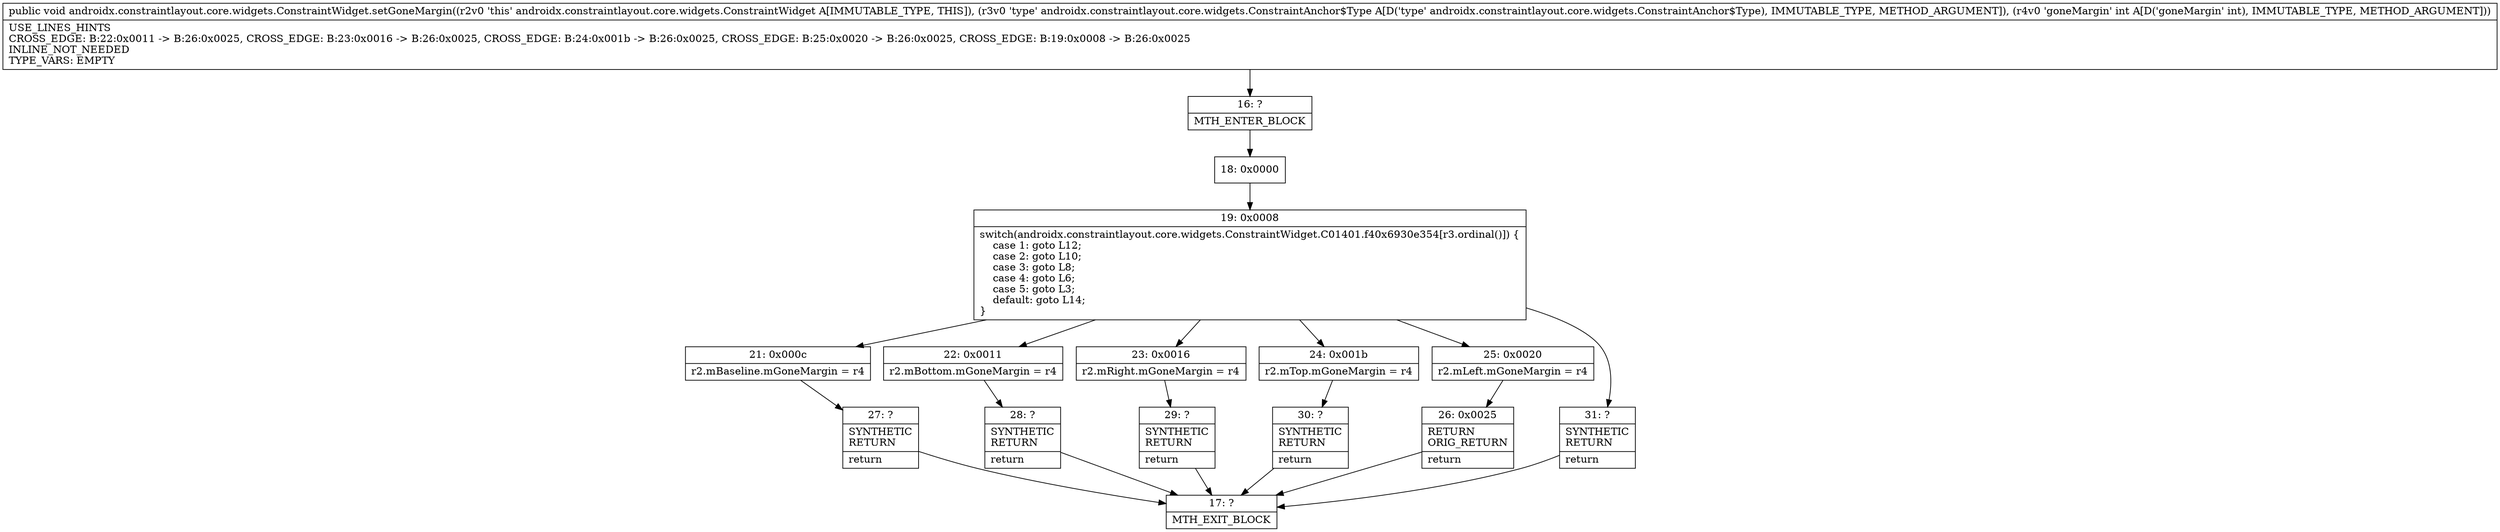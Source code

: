 digraph "CFG forandroidx.constraintlayout.core.widgets.ConstraintWidget.setGoneMargin(Landroidx\/constraintlayout\/core\/widgets\/ConstraintAnchor$Type;I)V" {
Node_16 [shape=record,label="{16\:\ ?|MTH_ENTER_BLOCK\l}"];
Node_18 [shape=record,label="{18\:\ 0x0000}"];
Node_19 [shape=record,label="{19\:\ 0x0008|switch(androidx.constraintlayout.core.widgets.ConstraintWidget.C01401.f40x6930e354[r3.ordinal()]) \{\l    case 1: goto L12;\l    case 2: goto L10;\l    case 3: goto L8;\l    case 4: goto L6;\l    case 5: goto L3;\l    default: goto L14;\l\}\l}"];
Node_21 [shape=record,label="{21\:\ 0x000c|r2.mBaseline.mGoneMargin = r4\l}"];
Node_27 [shape=record,label="{27\:\ ?|SYNTHETIC\lRETURN\l|return\l}"];
Node_17 [shape=record,label="{17\:\ ?|MTH_EXIT_BLOCK\l}"];
Node_22 [shape=record,label="{22\:\ 0x0011|r2.mBottom.mGoneMargin = r4\l}"];
Node_28 [shape=record,label="{28\:\ ?|SYNTHETIC\lRETURN\l|return\l}"];
Node_23 [shape=record,label="{23\:\ 0x0016|r2.mRight.mGoneMargin = r4\l}"];
Node_29 [shape=record,label="{29\:\ ?|SYNTHETIC\lRETURN\l|return\l}"];
Node_24 [shape=record,label="{24\:\ 0x001b|r2.mTop.mGoneMargin = r4\l}"];
Node_30 [shape=record,label="{30\:\ ?|SYNTHETIC\lRETURN\l|return\l}"];
Node_25 [shape=record,label="{25\:\ 0x0020|r2.mLeft.mGoneMargin = r4\l}"];
Node_26 [shape=record,label="{26\:\ 0x0025|RETURN\lORIG_RETURN\l|return\l}"];
Node_31 [shape=record,label="{31\:\ ?|SYNTHETIC\lRETURN\l|return\l}"];
MethodNode[shape=record,label="{public void androidx.constraintlayout.core.widgets.ConstraintWidget.setGoneMargin((r2v0 'this' androidx.constraintlayout.core.widgets.ConstraintWidget A[IMMUTABLE_TYPE, THIS]), (r3v0 'type' androidx.constraintlayout.core.widgets.ConstraintAnchor$Type A[D('type' androidx.constraintlayout.core.widgets.ConstraintAnchor$Type), IMMUTABLE_TYPE, METHOD_ARGUMENT]), (r4v0 'goneMargin' int A[D('goneMargin' int), IMMUTABLE_TYPE, METHOD_ARGUMENT]))  | USE_LINES_HINTS\lCROSS_EDGE: B:22:0x0011 \-\> B:26:0x0025, CROSS_EDGE: B:23:0x0016 \-\> B:26:0x0025, CROSS_EDGE: B:24:0x001b \-\> B:26:0x0025, CROSS_EDGE: B:25:0x0020 \-\> B:26:0x0025, CROSS_EDGE: B:19:0x0008 \-\> B:26:0x0025\lINLINE_NOT_NEEDED\lTYPE_VARS: EMPTY\l}"];
MethodNode -> Node_16;Node_16 -> Node_18;
Node_18 -> Node_19;
Node_19 -> Node_21;
Node_19 -> Node_22;
Node_19 -> Node_23;
Node_19 -> Node_24;
Node_19 -> Node_25;
Node_19 -> Node_31;
Node_21 -> Node_27;
Node_27 -> Node_17;
Node_22 -> Node_28;
Node_28 -> Node_17;
Node_23 -> Node_29;
Node_29 -> Node_17;
Node_24 -> Node_30;
Node_30 -> Node_17;
Node_25 -> Node_26;
Node_26 -> Node_17;
Node_31 -> Node_17;
}

